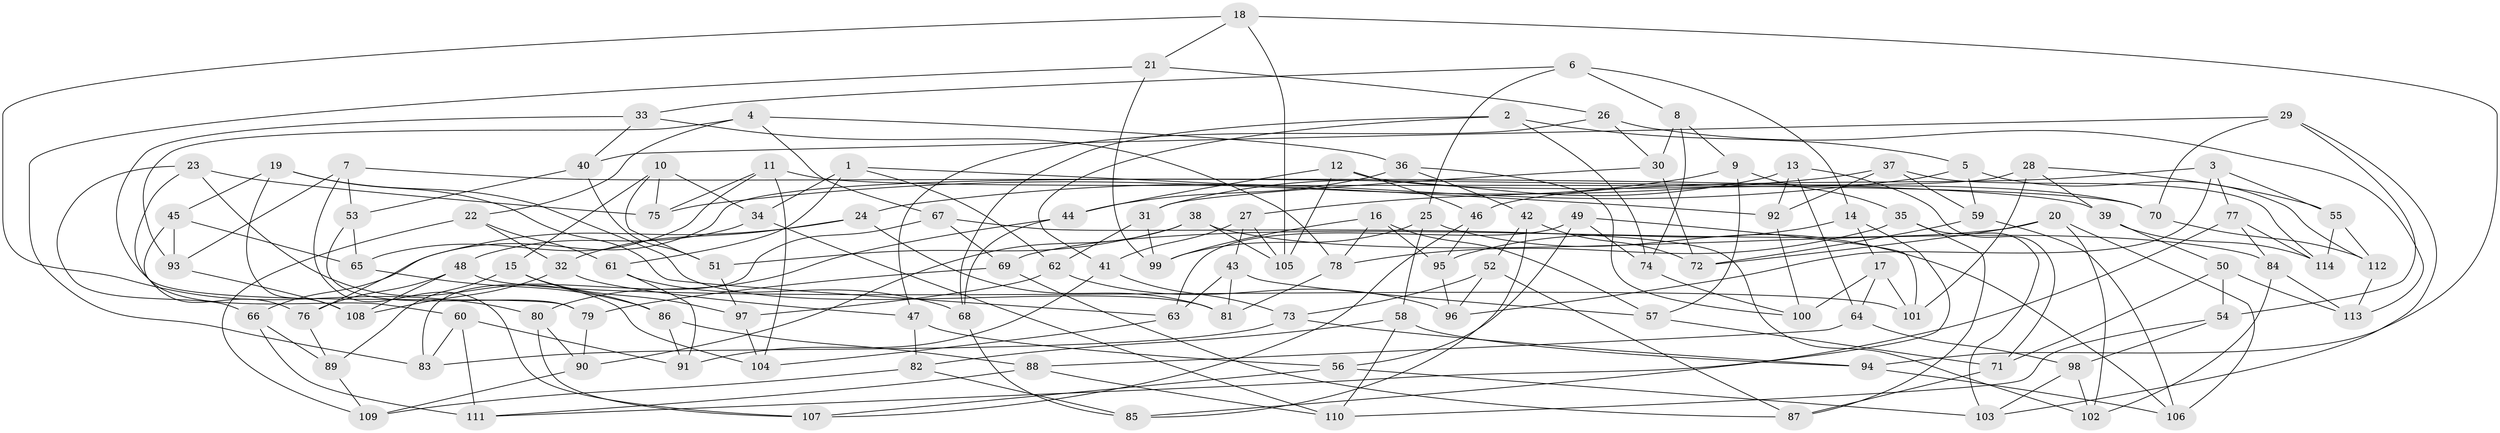 // coarse degree distribution, {6: 0.5714285714285714, 4: 0.37142857142857144, 5: 0.05714285714285714}
// Generated by graph-tools (version 1.1) at 2025/24/03/03/25 07:24:28]
// undirected, 114 vertices, 228 edges
graph export_dot {
graph [start="1"]
  node [color=gray90,style=filled];
  1;
  2;
  3;
  4;
  5;
  6;
  7;
  8;
  9;
  10;
  11;
  12;
  13;
  14;
  15;
  16;
  17;
  18;
  19;
  20;
  21;
  22;
  23;
  24;
  25;
  26;
  27;
  28;
  29;
  30;
  31;
  32;
  33;
  34;
  35;
  36;
  37;
  38;
  39;
  40;
  41;
  42;
  43;
  44;
  45;
  46;
  47;
  48;
  49;
  50;
  51;
  52;
  53;
  54;
  55;
  56;
  57;
  58;
  59;
  60;
  61;
  62;
  63;
  64;
  65;
  66;
  67;
  68;
  69;
  70;
  71;
  72;
  73;
  74;
  75;
  76;
  77;
  78;
  79;
  80;
  81;
  82;
  83;
  84;
  85;
  86;
  87;
  88;
  89;
  90;
  91;
  92;
  93;
  94;
  95;
  96;
  97;
  98;
  99;
  100;
  101;
  102;
  103;
  104;
  105;
  106;
  107;
  108;
  109;
  110;
  111;
  112;
  113;
  114;
  1 -- 61;
  1 -- 92;
  1 -- 34;
  1 -- 62;
  2 -- 68;
  2 -- 5;
  2 -- 74;
  2 -- 41;
  3 -- 55;
  3 -- 77;
  3 -- 96;
  3 -- 46;
  4 -- 93;
  4 -- 36;
  4 -- 67;
  4 -- 22;
  5 -- 112;
  5 -- 59;
  5 -- 24;
  6 -- 14;
  6 -- 33;
  6 -- 25;
  6 -- 8;
  7 -- 107;
  7 -- 39;
  7 -- 53;
  7 -- 93;
  8 -- 74;
  8 -- 30;
  8 -- 9;
  9 -- 57;
  9 -- 35;
  9 -- 27;
  10 -- 34;
  10 -- 75;
  10 -- 51;
  10 -- 15;
  11 -- 75;
  11 -- 65;
  11 -- 104;
  11 -- 70;
  12 -- 44;
  12 -- 105;
  12 -- 46;
  12 -- 70;
  13 -- 64;
  13 -- 92;
  13 -- 31;
  13 -- 71;
  14 -- 95;
  14 -- 85;
  14 -- 17;
  15 -- 86;
  15 -- 89;
  15 -- 97;
  16 -- 78;
  16 -- 57;
  16 -- 95;
  16 -- 99;
  17 -- 100;
  17 -- 101;
  17 -- 64;
  18 -- 21;
  18 -- 80;
  18 -- 94;
  18 -- 105;
  19 -- 81;
  19 -- 45;
  19 -- 108;
  19 -- 63;
  20 -- 69;
  20 -- 102;
  20 -- 72;
  20 -- 106;
  21 -- 99;
  21 -- 26;
  21 -- 83;
  22 -- 61;
  22 -- 32;
  22 -- 109;
  23 -- 66;
  23 -- 75;
  23 -- 104;
  23 -- 60;
  24 -- 81;
  24 -- 66;
  24 -- 32;
  25 -- 99;
  25 -- 106;
  25 -- 58;
  26 -- 47;
  26 -- 30;
  26 -- 113;
  27 -- 43;
  27 -- 105;
  27 -- 41;
  28 -- 101;
  28 -- 76;
  28 -- 55;
  28 -- 39;
  29 -- 70;
  29 -- 40;
  29 -- 103;
  29 -- 54;
  30 -- 31;
  30 -- 72;
  31 -- 99;
  31 -- 62;
  32 -- 47;
  32 -- 108;
  33 -- 78;
  33 -- 79;
  33 -- 40;
  34 -- 48;
  34 -- 110;
  35 -- 78;
  35 -- 87;
  35 -- 103;
  36 -- 100;
  36 -- 42;
  36 -- 44;
  37 -- 114;
  37 -- 92;
  37 -- 59;
  37 -- 75;
  38 -- 51;
  38 -- 84;
  38 -- 90;
  38 -- 105;
  39 -- 50;
  39 -- 114;
  40 -- 53;
  40 -- 51;
  41 -- 73;
  41 -- 91;
  42 -- 85;
  42 -- 72;
  42 -- 52;
  43 -- 63;
  43 -- 57;
  43 -- 81;
  44 -- 68;
  44 -- 80;
  45 -- 93;
  45 -- 76;
  45 -- 65;
  46 -- 107;
  46 -- 95;
  47 -- 82;
  47 -- 56;
  48 -- 76;
  48 -- 101;
  48 -- 108;
  49 -- 74;
  49 -- 101;
  49 -- 63;
  49 -- 56;
  50 -- 54;
  50 -- 71;
  50 -- 113;
  51 -- 97;
  52 -- 73;
  52 -- 87;
  52 -- 96;
  53 -- 79;
  53 -- 65;
  54 -- 98;
  54 -- 110;
  55 -- 114;
  55 -- 112;
  56 -- 103;
  56 -- 107;
  57 -- 71;
  58 -- 110;
  58 -- 94;
  58 -- 82;
  59 -- 72;
  59 -- 106;
  60 -- 111;
  60 -- 83;
  60 -- 91;
  61 -- 91;
  61 -- 68;
  62 -- 97;
  62 -- 96;
  63 -- 104;
  64 -- 98;
  64 -- 88;
  65 -- 86;
  66 -- 111;
  66 -- 89;
  67 -- 69;
  67 -- 83;
  67 -- 102;
  68 -- 85;
  69 -- 87;
  69 -- 79;
  70 -- 112;
  71 -- 87;
  73 -- 94;
  73 -- 83;
  74 -- 100;
  76 -- 89;
  77 -- 84;
  77 -- 111;
  77 -- 114;
  78 -- 81;
  79 -- 90;
  80 -- 107;
  80 -- 90;
  82 -- 109;
  82 -- 85;
  84 -- 113;
  84 -- 102;
  86 -- 91;
  86 -- 88;
  88 -- 111;
  88 -- 110;
  89 -- 109;
  90 -- 109;
  92 -- 100;
  93 -- 108;
  94 -- 106;
  95 -- 96;
  97 -- 104;
  98 -- 103;
  98 -- 102;
  112 -- 113;
}
